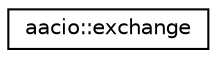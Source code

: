 digraph "Graphical Class Hierarchy"
{
  edge [fontname="Helvetica",fontsize="10",labelfontname="Helvetica",labelfontsize="10"];
  node [fontname="Helvetica",fontsize="10",shape=record];
  rankdir="LR";
  Node0 [label="aacio::exchange",height=0.2,width=0.4,color="black", fillcolor="white", style="filled",URL="$classaacio_1_1exchange.html"];
}
